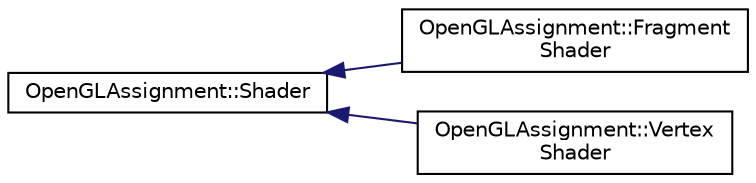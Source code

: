 digraph "Graphical Class Hierarchy"
{
 // LATEX_PDF_SIZE
  edge [fontname="Helvetica",fontsize="10",labelfontname="Helvetica",labelfontsize="10"];
  node [fontname="Helvetica",fontsize="10",shape=record];
  rankdir="LR";
  Node0 [label="OpenGLAssignment::Shader",height=0.2,width=0.4,color="black", fillcolor="white", style="filled",URL="$class_open_g_l_assignment_1_1_shader.html",tooltip=" "];
  Node0 -> Node1 [dir="back",color="midnightblue",fontsize="10",style="solid",fontname="Helvetica"];
  Node1 [label="OpenGLAssignment::Fragment\lShader",height=0.2,width=0.4,color="black", fillcolor="white", style="filled",URL="$class_open_g_l_assignment_1_1_fragment_shader.html",tooltip=" "];
  Node0 -> Node2 [dir="back",color="midnightblue",fontsize="10",style="solid",fontname="Helvetica"];
  Node2 [label="OpenGLAssignment::Vertex\lShader",height=0.2,width=0.4,color="black", fillcolor="white", style="filled",URL="$class_open_g_l_assignment_1_1_vertex_shader.html",tooltip=" "];
}
